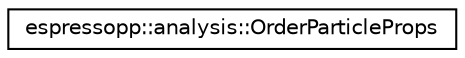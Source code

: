 digraph G
{
  edge [fontname="Helvetica",fontsize="10",labelfontname="Helvetica",labelfontsize="10"];
  node [fontname="Helvetica",fontsize="10",shape=record];
  rankdir="LR";
  Node1 [label="espressopp::analysis::OrderParticleProps",height=0.2,width=0.4,color="black", fillcolor="white", style="filled",URL="$classespressopp_1_1analysis_1_1OrderParticleProps.html"];
}
